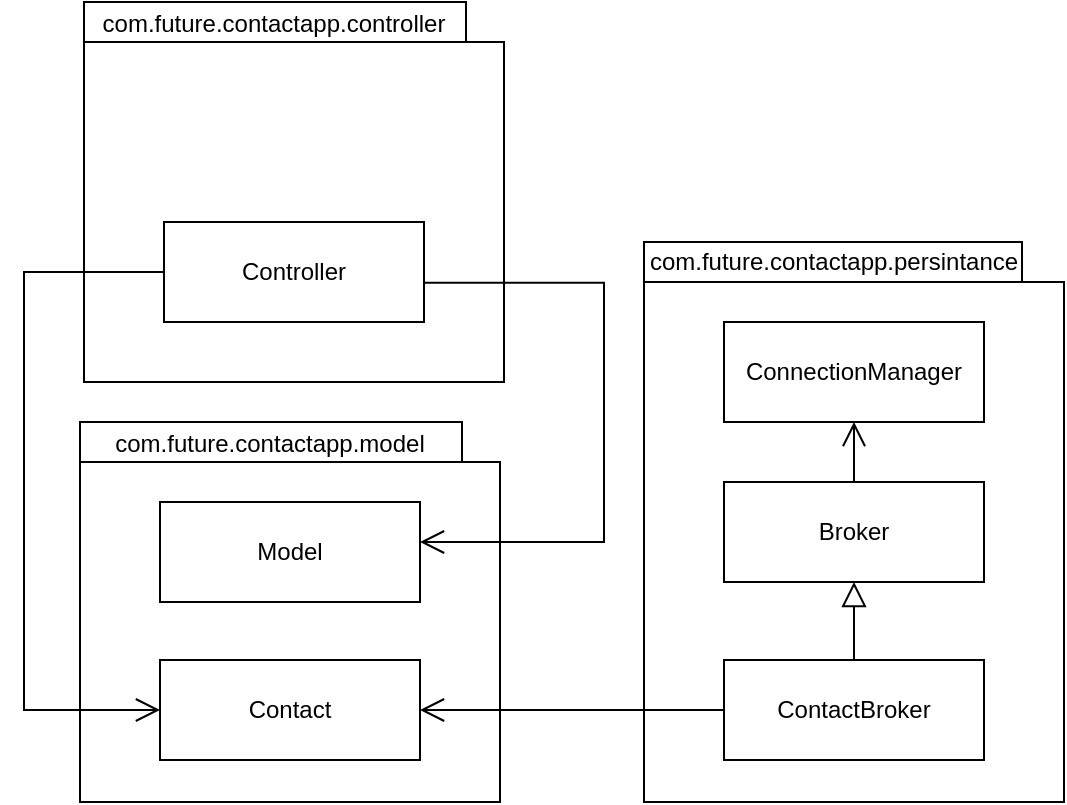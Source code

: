 <mxfile version="24.2.5" type="device">
  <diagram name="Seite-1" id="-HrA60lX8eTjjvNQg45P">
    <mxGraphModel dx="574" dy="340" grid="1" gridSize="10" guides="1" tooltips="1" connect="1" arrows="1" fold="1" page="1" pageScale="1" pageWidth="1169" pageHeight="827" math="0" shadow="0">
      <root>
        <mxCell id="0" />
        <mxCell id="1" parent="0" />
        <mxCell id="_eSkiVWzGFqFjlS3VIde-1" value="" style="shape=folder;fontStyle=1;spacingTop=10;tabWidth=200;tabHeight=20;tabPosition=left;html=1;whiteSpace=wrap;verticalAlign=top;align=left;fillColor=none;" parent="1" vertex="1">
          <mxGeometry x="670" y="180" width="210" height="280" as="geometry" />
        </mxCell>
        <mxCell id="_eSkiVWzGFqFjlS3VIde-2" value="com.future.contactapp.persintance" style="text;html=1;align=center;verticalAlign=middle;whiteSpace=wrap;rounded=0;" parent="1" vertex="1">
          <mxGeometry x="670" y="180" width="190" height="20" as="geometry" />
        </mxCell>
        <mxCell id="_eSkiVWzGFqFjlS3VIde-3" value="ConnectionManager" style="html=1;whiteSpace=wrap;" parent="1" vertex="1">
          <mxGeometry x="710" y="220" width="130" height="50" as="geometry" />
        </mxCell>
        <mxCell id="_eSkiVWzGFqFjlS3VIde-7" value="" style="edgeStyle=orthogonalEdgeStyle;rounded=0;orthogonalLoop=1;jettySize=auto;html=1;endArrow=open;endFill=0;endSize=10;" parent="1" source="_eSkiVWzGFqFjlS3VIde-4" target="_eSkiVWzGFqFjlS3VIde-3" edge="1">
          <mxGeometry relative="1" as="geometry" />
        </mxCell>
        <mxCell id="_eSkiVWzGFqFjlS3VIde-4" value="Broker" style="html=1;whiteSpace=wrap;" parent="1" vertex="1">
          <mxGeometry x="710" y="300" width="130" height="50" as="geometry" />
        </mxCell>
        <mxCell id="_eSkiVWzGFqFjlS3VIde-6" style="edgeStyle=orthogonalEdgeStyle;rounded=0;orthogonalLoop=1;jettySize=auto;html=1;entryX=0.5;entryY=1;entryDx=0;entryDy=0;endArrow=block;endFill=0;endSize=10;" parent="1" source="_eSkiVWzGFqFjlS3VIde-5" target="_eSkiVWzGFqFjlS3VIde-4" edge="1">
          <mxGeometry relative="1" as="geometry" />
        </mxCell>
        <mxCell id="sToo51USwYo4NytJsff4-5" style="edgeStyle=orthogonalEdgeStyle;rounded=0;orthogonalLoop=1;jettySize=auto;html=1;entryX=1;entryY=0.5;entryDx=0;entryDy=0;endArrow=open;endFill=0;endSize=10;" edge="1" parent="1" source="_eSkiVWzGFqFjlS3VIde-5" target="sToo51USwYo4NytJsff4-4">
          <mxGeometry relative="1" as="geometry" />
        </mxCell>
        <mxCell id="_eSkiVWzGFqFjlS3VIde-5" value="ContactBroker" style="html=1;whiteSpace=wrap;" parent="1" vertex="1">
          <mxGeometry x="710" y="389" width="130" height="50" as="geometry" />
        </mxCell>
        <mxCell id="sToo51USwYo4NytJsff4-7" value="" style="group" vertex="1" connectable="0" parent="1">
          <mxGeometry x="390" y="60" width="210" height="190" as="geometry" />
        </mxCell>
        <mxCell id="sToo51USwYo4NytJsff4-8" value="" style="shape=folder;fontStyle=1;spacingTop=10;tabWidth=200;tabHeight=20;tabPosition=left;html=1;whiteSpace=wrap;verticalAlign=top;align=left;fillColor=none;" vertex="1" parent="sToo51USwYo4NytJsff4-7">
          <mxGeometry width="210" height="190" as="geometry" />
        </mxCell>
        <mxCell id="sToo51USwYo4NytJsff4-9" value="com.future.contactapp.controller" style="text;html=1;align=center;verticalAlign=middle;whiteSpace=wrap;rounded=0;" vertex="1" parent="sToo51USwYo4NytJsff4-7">
          <mxGeometry width="190" height="22.353" as="geometry" />
        </mxCell>
        <mxCell id="sToo51USwYo4NytJsff4-10" value="Controller" style="html=1;whiteSpace=wrap;" vertex="1" parent="sToo51USwYo4NytJsff4-7">
          <mxGeometry x="40" y="110" width="130" height="50" as="geometry" />
        </mxCell>
        <mxCell id="sToo51USwYo4NytJsff4-12" value="" style="group" vertex="1" connectable="0" parent="1">
          <mxGeometry x="388" y="270" width="210" height="190" as="geometry" />
        </mxCell>
        <mxCell id="sToo51USwYo4NytJsff4-2" value="" style="shape=folder;fontStyle=1;spacingTop=10;tabWidth=200;tabHeight=20;tabPosition=left;html=1;whiteSpace=wrap;verticalAlign=top;align=left;fillColor=none;" vertex="1" parent="sToo51USwYo4NytJsff4-12">
          <mxGeometry width="210" height="190" as="geometry" />
        </mxCell>
        <mxCell id="sToo51USwYo4NytJsff4-3" value="com.future.contactapp.model" style="text;html=1;align=center;verticalAlign=middle;whiteSpace=wrap;rounded=0;" vertex="1" parent="sToo51USwYo4NytJsff4-12">
          <mxGeometry width="190" height="22.353" as="geometry" />
        </mxCell>
        <mxCell id="sToo51USwYo4NytJsff4-13" value="Model" style="html=1;whiteSpace=wrap;" vertex="1" parent="sToo51USwYo4NytJsff4-12">
          <mxGeometry x="40" y="40" width="130" height="50" as="geometry" />
        </mxCell>
        <mxCell id="sToo51USwYo4NytJsff4-4" value="Contact" style="html=1;whiteSpace=wrap;" vertex="1" parent="1">
          <mxGeometry x="428" y="389" width="130" height="50" as="geometry" />
        </mxCell>
        <mxCell id="sToo51USwYo4NytJsff4-11" style="edgeStyle=orthogonalEdgeStyle;rounded=0;orthogonalLoop=1;jettySize=auto;html=1;entryX=0;entryY=0.5;entryDx=0;entryDy=0;endArrow=open;endFill=0;endSize=10;" edge="1" parent="1" source="sToo51USwYo4NytJsff4-10" target="sToo51USwYo4NytJsff4-4">
          <mxGeometry relative="1" as="geometry">
            <mxPoint x="230" y="350" as="targetPoint" />
            <Array as="points">
              <mxPoint x="360" y="195" />
              <mxPoint x="360" y="414" />
            </Array>
          </mxGeometry>
        </mxCell>
        <mxCell id="sToo51USwYo4NytJsff4-14" style="edgeStyle=orthogonalEdgeStyle;rounded=0;orthogonalLoop=1;jettySize=auto;html=1;endArrow=open;endFill=0;endSize=10;exitX=1.003;exitY=0.608;exitDx=0;exitDy=0;exitPerimeter=0;" edge="1" parent="1" source="sToo51USwYo4NytJsff4-10" target="sToo51USwYo4NytJsff4-13">
          <mxGeometry relative="1" as="geometry">
            <mxPoint x="620" y="330" as="targetPoint" />
            <mxPoint x="610" y="200" as="sourcePoint" />
            <Array as="points">
              <mxPoint x="650" y="200" />
              <mxPoint x="650" y="330" />
            </Array>
          </mxGeometry>
        </mxCell>
      </root>
    </mxGraphModel>
  </diagram>
</mxfile>

